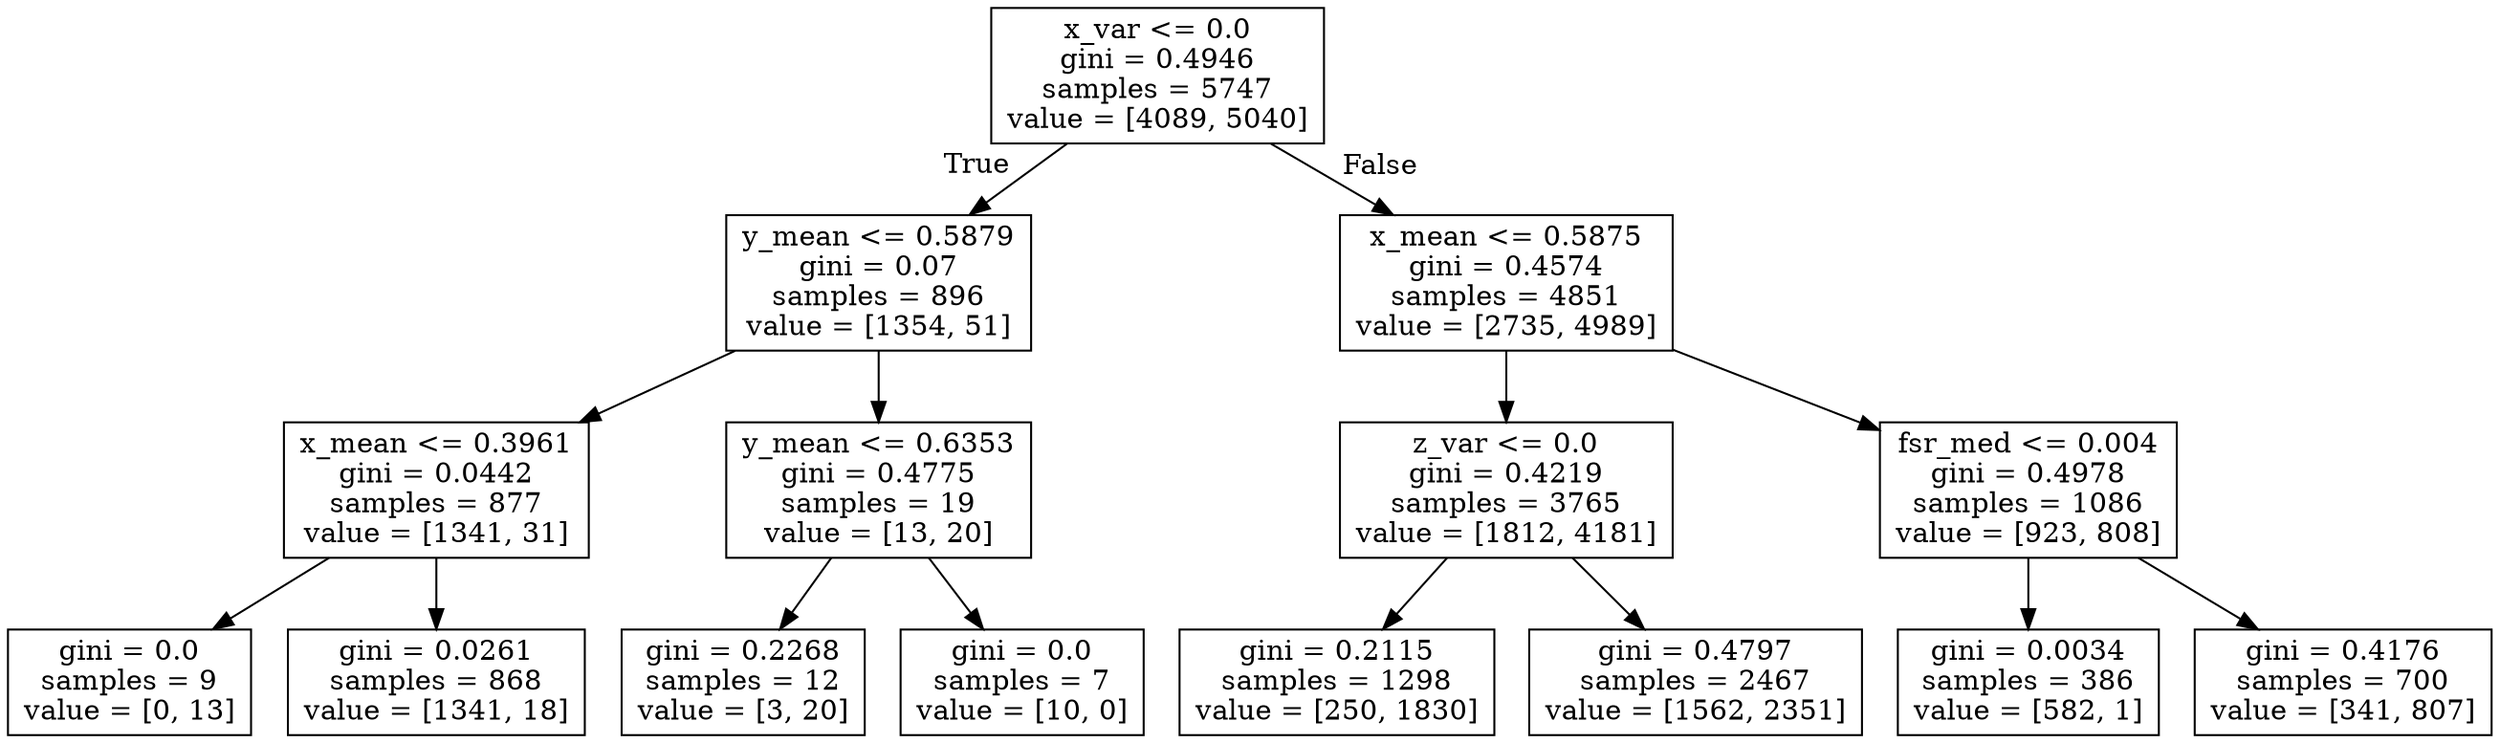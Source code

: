 digraph Tree {
node [shape=box] ;
0 [label="x_var <= 0.0\ngini = 0.4946\nsamples = 5747\nvalue = [4089, 5040]"] ;
1 [label="y_mean <= 0.5879\ngini = 0.07\nsamples = 896\nvalue = [1354, 51]"] ;
0 -> 1 [labeldistance=2.5, labelangle=45, headlabel="True"] ;
2 [label="x_mean <= 0.3961\ngini = 0.0442\nsamples = 877\nvalue = [1341, 31]"] ;
1 -> 2 ;
3 [label="gini = 0.0\nsamples = 9\nvalue = [0, 13]"] ;
2 -> 3 ;
4 [label="gini = 0.0261\nsamples = 868\nvalue = [1341, 18]"] ;
2 -> 4 ;
5 [label="y_mean <= 0.6353\ngini = 0.4775\nsamples = 19\nvalue = [13, 20]"] ;
1 -> 5 ;
6 [label="gini = 0.2268\nsamples = 12\nvalue = [3, 20]"] ;
5 -> 6 ;
7 [label="gini = 0.0\nsamples = 7\nvalue = [10, 0]"] ;
5 -> 7 ;
8 [label="x_mean <= 0.5875\ngini = 0.4574\nsamples = 4851\nvalue = [2735, 4989]"] ;
0 -> 8 [labeldistance=2.5, labelangle=-45, headlabel="False"] ;
9 [label="z_var <= 0.0\ngini = 0.4219\nsamples = 3765\nvalue = [1812, 4181]"] ;
8 -> 9 ;
10 [label="gini = 0.2115\nsamples = 1298\nvalue = [250, 1830]"] ;
9 -> 10 ;
11 [label="gini = 0.4797\nsamples = 2467\nvalue = [1562, 2351]"] ;
9 -> 11 ;
12 [label="fsr_med <= 0.004\ngini = 0.4978\nsamples = 1086\nvalue = [923, 808]"] ;
8 -> 12 ;
13 [label="gini = 0.0034\nsamples = 386\nvalue = [582, 1]"] ;
12 -> 13 ;
14 [label="gini = 0.4176\nsamples = 700\nvalue = [341, 807]"] ;
12 -> 14 ;
}